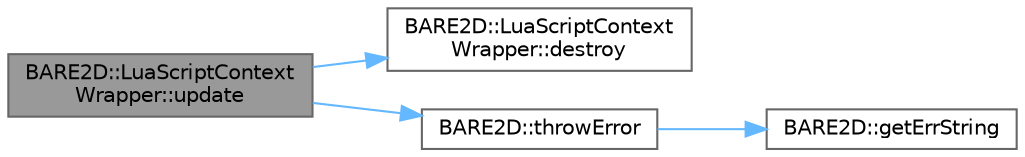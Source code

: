 digraph "BARE2D::LuaScriptContextWrapper::update"
{
 // INTERACTIVE_SVG=YES
 // LATEX_PDF_SIZE
  bgcolor="transparent";
  edge [fontname=Helvetica,fontsize=10,labelfontname=Helvetica,labelfontsize=10];
  node [fontname=Helvetica,fontsize=10,shape=box,height=0.2,width=0.4];
  rankdir="LR";
  Node1 [label="BARE2D::LuaScriptContext\lWrapper::update",height=0.2,width=0.4,color="gray40", fillcolor="grey60", style="filled", fontcolor="black",tooltip="Updates the script - decreases delay counter, checks if it is finished, etc."];
  Node1 -> Node2 [color="steelblue1",style="solid"];
  Node2 [label="BARE2D::LuaScriptContext\lWrapper::destroy",height=0.2,width=0.4,color="grey40", fillcolor="white", style="filled",URL="$class_b_a_r_e2_d_1_1_lua_script_context_wrapper.html#a9707c51bc4e1d9b3f5b827c79f3678a4",tooltip="Cleans up."];
  Node1 -> Node3 [color="steelblue1",style="solid"];
  Node3 [label="BARE2D::throwError",height=0.2,width=0.4,color="grey40", fillcolor="white", style="filled",URL="$namespace_b_a_r_e2_d.html#a0d8f8a98bf559e6d2eda28ae744f486c",tooltip="Throws an error silently. Adds it to the pile."];
  Node3 -> Node4 [color="steelblue1",style="solid"];
  Node4 [label="BARE2D::getErrString",height=0.2,width=0.4,color="grey40", fillcolor="white", style="filled",URL="$namespace_b_a_r_e2_d.html#a7951c5decc1f7edc3c4f78ed2f579c85",tooltip="Returns the string representing/explaining the error that occurred."];
}
